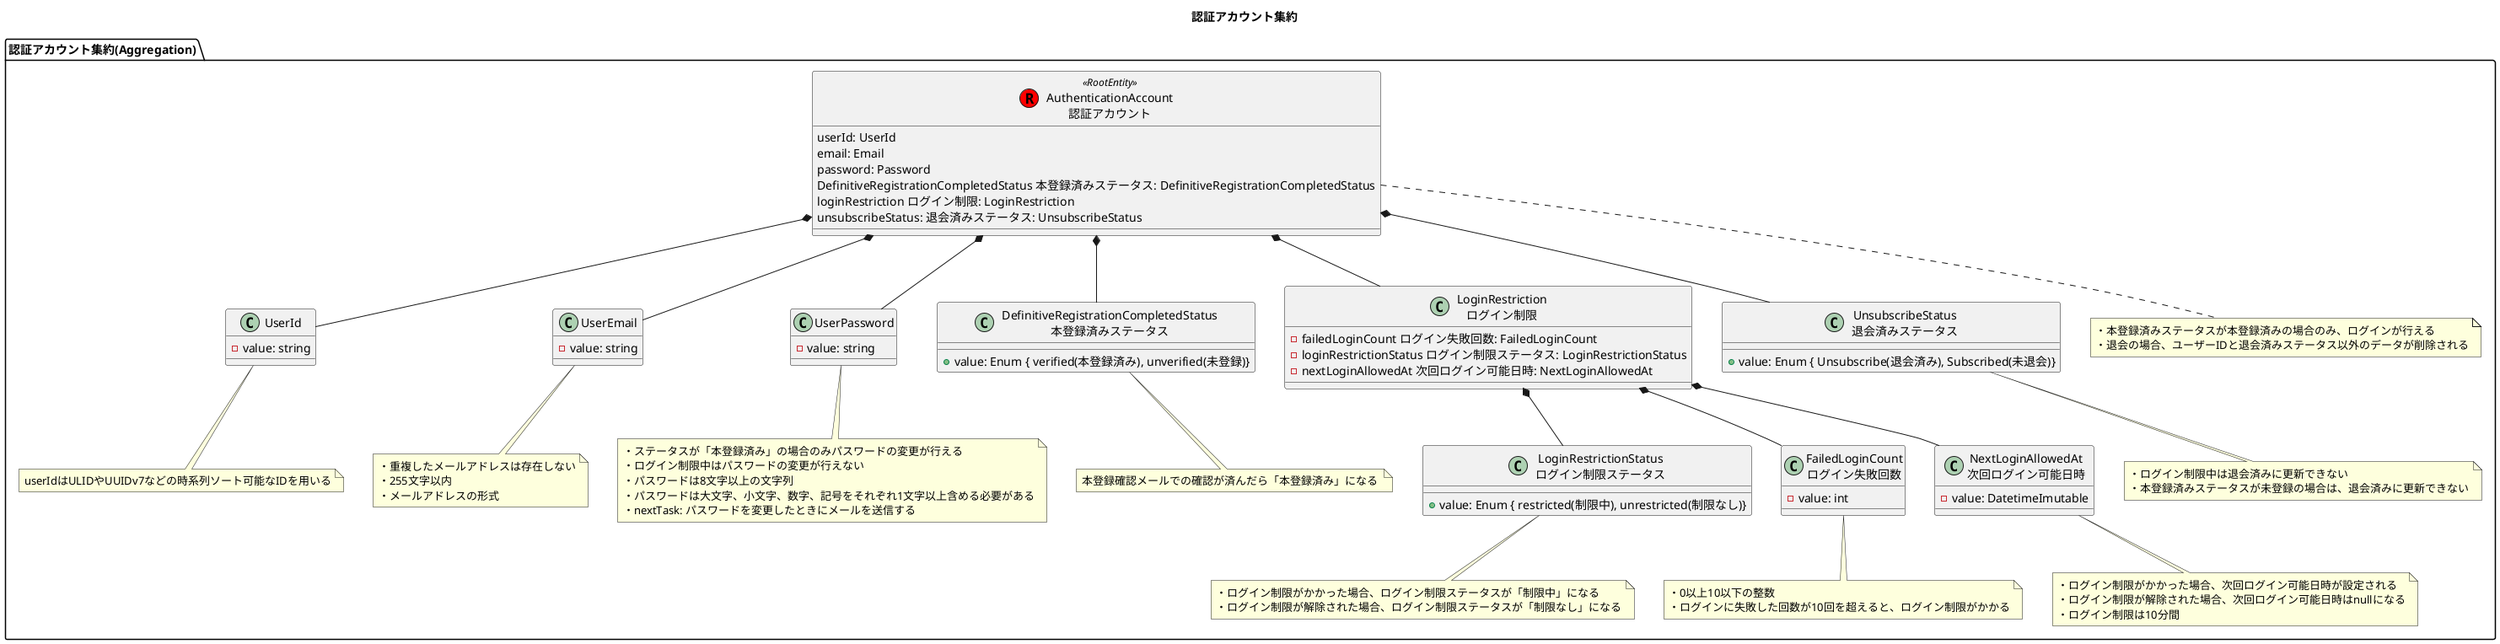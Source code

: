 @startuml 認証アカウント関連

title 認証アカウント集約

package "認証アカウント集約(Aggregation)" {
    class "AuthenticationAccount\n認証アカウント" as AuthenticationAccount << (R,red) RootEntity >> {
        userId: UserId
        email: Email
        password: Password
        DefinitiveRegistrationCompletedStatus 本登録済みステータス: DefinitiveRegistrationCompletedStatus
        loginRestriction ログイン制限: LoginRestriction
        unsubscribeStatus: 退会済みステータス: UnsubscribeStatus
    }

    class UserId {
        - value: string
    }

    class UserEmail {
        - value: string
    }

    class UserPassword {
        - value: string
    }

    class "DefinitiveRegistrationCompletedStatus\n本登録済みステータス" as DefinitiveRegistrationCompletedStatus {
        + value: Enum { verified(本登録済み), unverified(未登録)}
    }

    class "LoginRestriction\nログイン制限" as LoginRestriction {
        - failedLoginCount ログイン失敗回数: FailedLoginCount
        - loginRestrictionStatus ログイン制限ステータス: LoginRestrictionStatus
        - nextLoginAllowedAt 次回ログイン可能日時: NextLoginAllowedAt
    }

    class "LoginRestrictionStatus\nログイン制限ステータス" as LoginRestrictionStatus {
        + value: Enum { restricted(制限中), unrestricted(制限なし)}
    }

    class "FailedLoginCount\nログイン失敗回数" as FailedLoginCount {
        - value: int
    }

    class "NextLoginAllowedAt\n次回ログイン可能日時" as NextLoginAllowedAt {
        - value: DatetimeImutable
    }

    class "UnsubscribeStatus\n退会済みステータス" as UnsubscribeStatus {
        + value: Enum { Unsubscribe(退会済み), Subscribed(未退会)}
    }

    note bottom of AuthenticationAccount
        ・本登録済みステータスが本登録済みの場合のみ、ログインが行える
        ・退会の場合、ユーザーIDと退会済みステータス以外のデータが削除される
    end note

    note bottom of UserId
        userIdはULIDやUUIDv7などの時系列ソート可能なIDを用いる
    end note

    note bottom of DefinitiveRegistrationCompletedStatus
        本登録確認メールでの確認が済んだら「本登録済み」になる 
    end note

    note bottom of UserPassword
        ・ステータスが「本登録済み」の場合のみパスワードの変更が行える
        ・ログイン制限中はパスワードの変更が行えない
        ・パスワードは8文字以上の文字列
        ・パスワードは大文字、小文字、数字、記号をそれぞれ1文字以上含める必要がある
        ・nextTask: パスワードを変更したときにメールを送信する
    end note

    note bottom of UserEmail
        ・重複したメールアドレスは存在しない
        ・255文字以内
        ・メールアドレスの形式
    end note

    note bottom of FailedLoginCount
        ・0以上10以下の整数
        ・ログインに失敗した回数が10回を超えると、ログイン制限がかかる
    end note

    note bottom of NextLoginAllowedAt
        ・ログイン制限がかかった場合、次回ログイン可能日時が設定される
        ・ログイン制限が解除された場合、次回ログイン可能日時はnullになる
        ・ログイン制限は10分間
    end note

    note bottom of LoginRestrictionStatus
        ・ログイン制限がかかった場合、ログイン制限ステータスが「制限中」になる
        ・ログイン制限が解除された場合、ログイン制限ステータスが「制限なし」になる
    end note

    note bottom of UnsubscribeStatus
        ・ログイン制限中は退会済みに更新できない
        ・本登録済みステータスが未登録の場合は、退会済みに更新できない
    end note

    AuthenticationAccount *-down- UserId
    AuthenticationAccount *-down- UserEmail
    AuthenticationAccount *-down- UserPassword
    AuthenticationAccount *-down- DefinitiveRegistrationCompletedStatus
    AuthenticationAccount *-down- LoginRestriction
    AuthenticationAccount *-down- UnsubscribeStatus

    LoginRestriction *-down- FailedLoginCount
    LoginRestriction *-down- LoginRestrictionStatus
    LoginRestriction *-down- NextLoginAllowedAt
}

@enduml